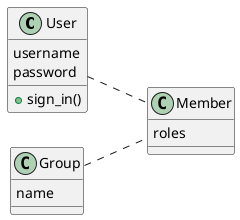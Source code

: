 @startuml
left to right direction
class User {
  username
  password
  +sign_in()
}

class Group {
  name
}

class Member {
  roles
}

User .. Member
Group .. Member
@enduml
